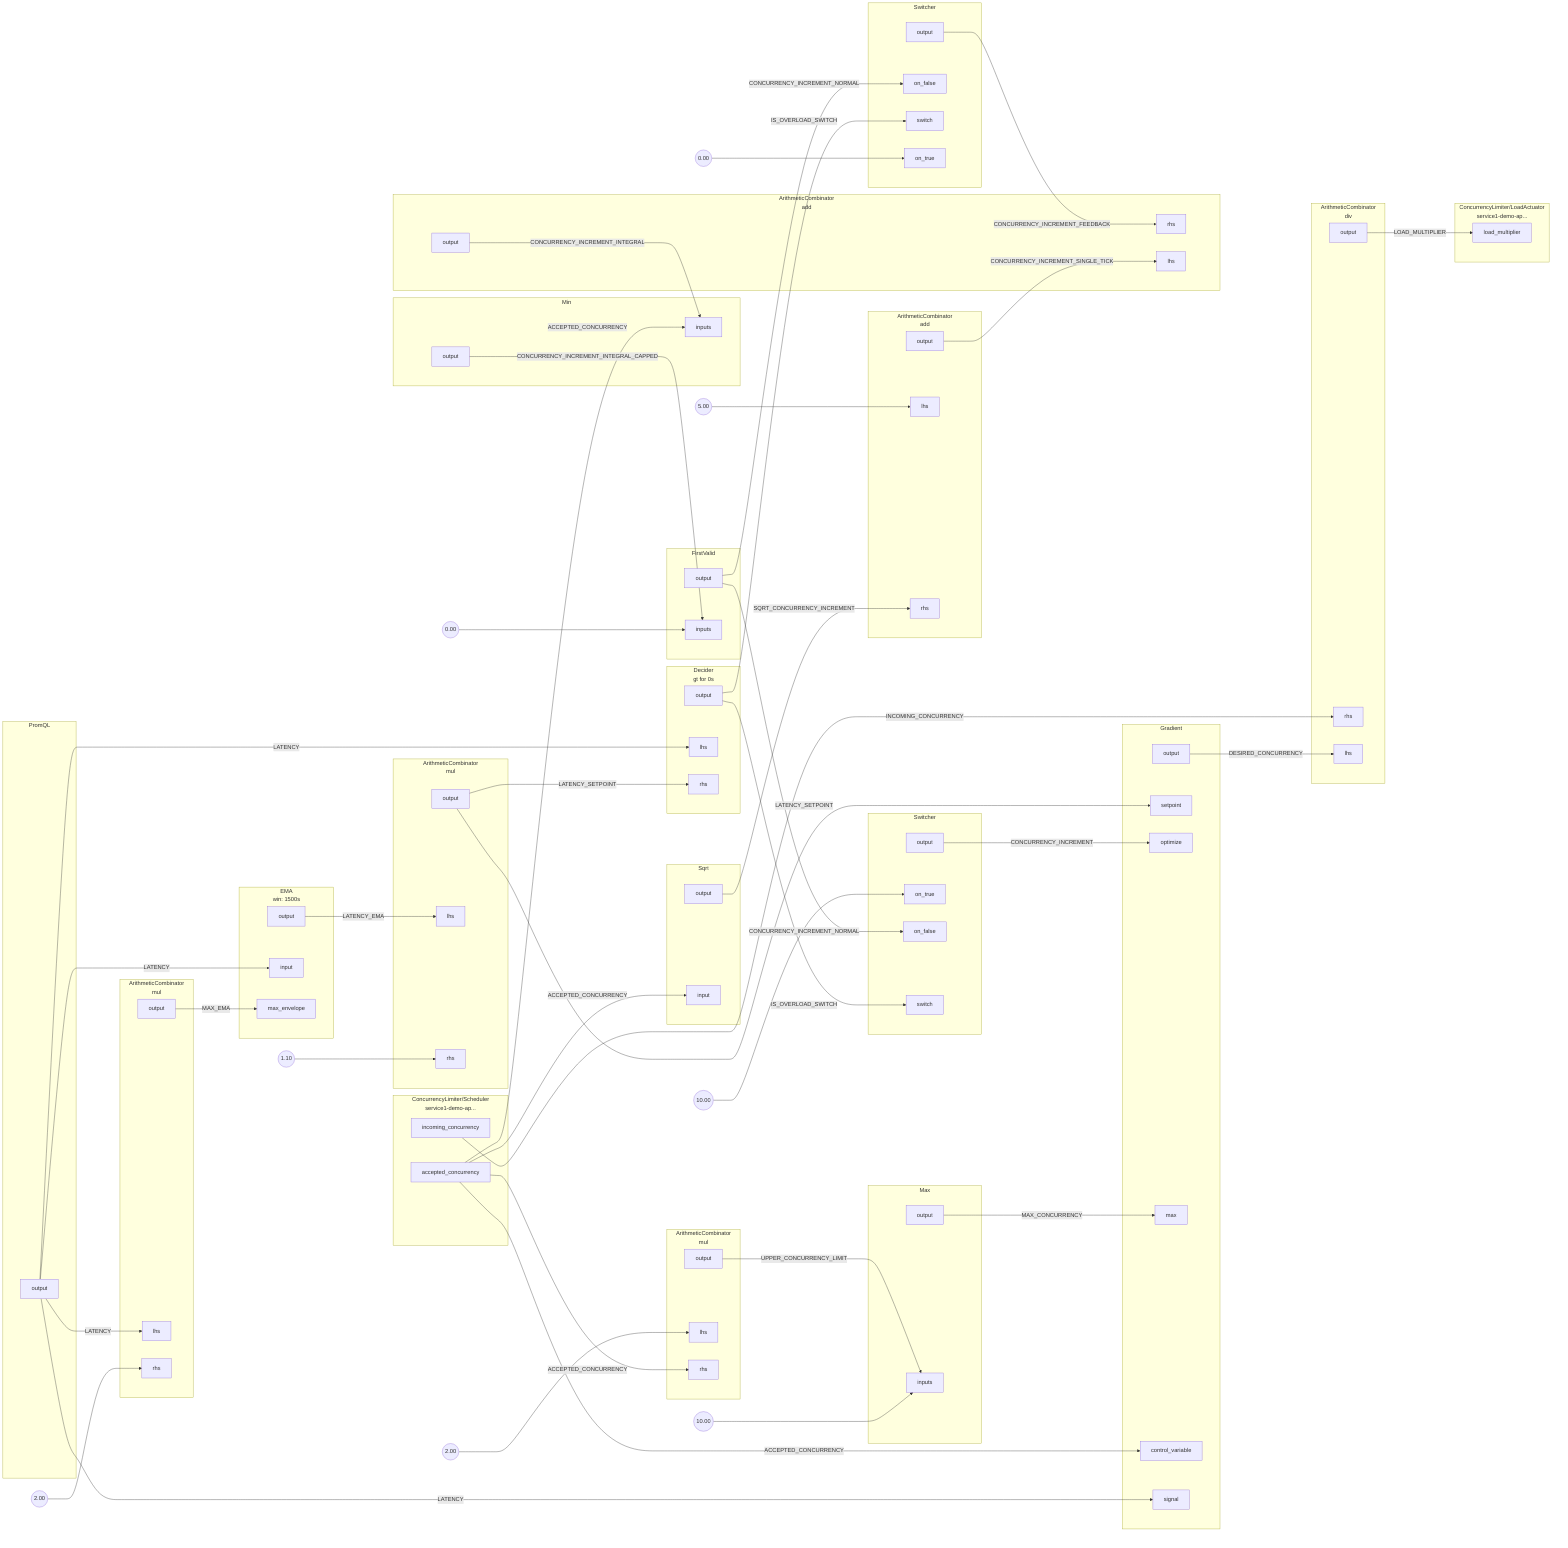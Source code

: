 flowchart LR
subgraph 0[<center>ArithmeticCombinator<br/>mul</center>]
subgraph 0_inports[ ]
style 0_inports fill:none,stroke:none
0lhs[lhs]
0rhs[rhs]
end
subgraph 0_outports[ ]
style 0_outports fill:none,stroke:none
0output[output]
end
end
FakeConstant0((2.00))
FakeConstant0 --> 0rhs
subgraph 1[<center>ArithmeticCombinator<br/>mul</center>]
subgraph 1_inports[ ]
style 1_inports fill:none,stroke:none
1lhs[lhs]
1rhs[rhs]
end
subgraph 1_outports[ ]
style 1_outports fill:none,stroke:none
1output[output]
end
end
FakeConstant1((1.10))
FakeConstant1 --> 1rhs
subgraph 2[<center>ArithmeticCombinator<br/>div</center>]
subgraph 2_inports[ ]
style 2_inports fill:none,stroke:none
2rhs[rhs]
2lhs[lhs]
end
subgraph 2_outports[ ]
style 2_outports fill:none,stroke:none
2output[output]
end
end
subgraph 3[<center>ArithmeticCombinator<br/>mul</center>]
subgraph 3_inports[ ]
style 3_inports fill:none,stroke:none
3lhs[lhs]
3rhs[rhs]
end
subgraph 3_outports[ ]
style 3_outports fill:none,stroke:none
3output[output]
end
end
FakeConstant2((2.00))
FakeConstant2 --> 3lhs
subgraph 4[<center>ArithmeticCombinator<br/>add</center>]
subgraph 4_inports[ ]
style 4_inports fill:none,stroke:none
4lhs[lhs]
4rhs[rhs]
end
subgraph 4_outports[ ]
style 4_outports fill:none,stroke:none
4output[output]
end
end
FakeConstant3((5.00))
FakeConstant3 --> 4lhs
subgraph 5[<center>ArithmeticCombinator<br/>add</center>]
subgraph 5_inports[ ]
style 5_inports fill:none,stroke:none
5rhs[rhs]
5lhs[lhs]
end
subgraph 5_outports[ ]
style 5_outports fill:none,stroke:none
5output[output]
end
end
subgraph 6[Min]
subgraph 6_inports[ ]
style 6_inports fill:none,stroke:none
6inputs[inputs]
6inputs[inputs]
end
subgraph 6_outports[ ]
style 6_outports fill:none,stroke:none
6output[output]
end
end
subgraph 7[FirstValid]
subgraph 7_inports[ ]
style 7_inports fill:none,stroke:none
7inputs[inputs]
7inputs[inputs]
end
subgraph 7_outports[ ]
style 7_outports fill:none,stroke:none
7output[output]
end
end
FakeConstant4((0.00))
FakeConstant4 --> 7inputs
subgraph 8[Max]
subgraph 8_inports[ ]
style 8_inports fill:none,stroke:none
8inputs[inputs]
8inputs[inputs]
end
subgraph 8_outports[ ]
style 8_outports fill:none,stroke:none
8output[output]
end
end
FakeConstant5((10.00))
FakeConstant5 --> 8inputs
subgraph 9[Sqrt]
subgraph 9_inports[ ]
style 9_inports fill:none,stroke:none
9input[input]
end
subgraph 9_outports[ ]
style 9_outports fill:none,stroke:none
9output[output]
end
end
subgraph 10[PromQL]
subgraph 10_outports[ ]
style 10_outports fill:none,stroke:none
10output[output]
end
end
subgraph 11[<center>EMA<br/>win: 1500s</center>]
subgraph 11_inports[ ]
style 11_inports fill:none,stroke:none
11input[input]
11max_envelope[max_envelope]
end
subgraph 11_outports[ ]
style 11_outports fill:none,stroke:none
11output[output]
end
end
subgraph 12[Gradient]
subgraph 12_inports[ ]
style 12_inports fill:none,stroke:none
12setpoint[setpoint]
12optimize[optimize]
12max[max]
12control_variable[control_variable]
12signal[signal]
end
subgraph 12_outports[ ]
style 12_outports fill:none,stroke:none
12output[output]
end
end
subgraph 13.Scheduler[<center>ConcurrencyLimiter/Scheduler<br/>service1-demo-ap...</center>]
subgraph 13.Scheduler_outports[ ]
style 13.Scheduler_outports fill:none,stroke:none
13.Scheduleraccepted_concurrency[accepted_concurrency]
13.Schedulerincoming_concurrency[incoming_concurrency]
end
end
subgraph 13.LoadActuator[<center>ConcurrencyLimiter/LoadActuator<br/>service1-demo-ap...</center>]
subgraph 13.LoadActuator_inports[ ]
style 13.LoadActuator_inports fill:none,stroke:none
13.LoadActuatorload_multiplier[load_multiplier]
end
end
subgraph 16[Switcher]
subgraph 16_inports[ ]
style 16_inports fill:none,stroke:none
16on_false[on_false]
16switch[switch]
16on_true[on_true]
end
subgraph 16_outports[ ]
style 16_outports fill:none,stroke:none
16output[output]
end
end
FakeConstant6((0.00))
FakeConstant6 --> 16on_true
subgraph 15[Switcher]
subgraph 15_inports[ ]
style 15_inports fill:none,stroke:none
15on_true[on_true]
15on_false[on_false]
15switch[switch]
end
subgraph 15_outports[ ]
style 15_outports fill:none,stroke:none
15output[output]
end
end
FakeConstant7((10.00))
FakeConstant7 --> 15on_true
subgraph 14[<center>Decider<br/>gt for 0s</center>]
subgraph 14_inports[ ]
style 14_inports fill:none,stroke:none
14lhs[lhs]
14rhs[rhs]
end
subgraph 14_outports[ ]
style 14_outports fill:none,stroke:none
14output[output]
end
end
14output --> |IS_OVERLOAD_SWITCH| 15switch
14output --> |IS_OVERLOAD_SWITCH| 16switch
1output --> |LATENCY_SETPOINT| 12setpoint
1output --> |LATENCY_SETPOINT| 14rhs
2output --> |LOAD_MULTIPLIER| 13.LoadActuatorload_multiplier
3output --> |UPPER_CONCURRENCY_LIMIT| 8inputs
4output --> |CONCURRENCY_INCREMENT_SINGLE_TICK| 5lhs
10output --> |LATENCY| 0lhs
10output --> |LATENCY| 11input
10output --> |LATENCY| 12signal
10output --> |LATENCY| 14lhs
12output --> |DESIRED_CONCURRENCY| 2lhs
13.Scheduleraccepted_concurrency --> |ACCEPTED_CONCURRENCY| 3rhs
13.Scheduleraccepted_concurrency --> |ACCEPTED_CONCURRENCY| 6inputs
13.Scheduleraccepted_concurrency --> |ACCEPTED_CONCURRENCY| 9input
13.Scheduleraccepted_concurrency --> |ACCEPTED_CONCURRENCY| 12control_variable
15output --> |CONCURRENCY_INCREMENT| 12optimize
11output --> |LATENCY_EMA| 1lhs
13.Schedulerincoming_concurrency --> |INCOMING_CONCURRENCY| 2rhs
16output --> |CONCURRENCY_INCREMENT_FEEDBACK| 5rhs
0output --> |MAX_EMA| 11max_envelope
5output --> |CONCURRENCY_INCREMENT_INTEGRAL| 6inputs
6output --> |CONCURRENCY_INCREMENT_INTEGRAL_CAPPED| 7inputs
7output --> |CONCURRENCY_INCREMENT_NORMAL| 15on_false
7output --> |CONCURRENCY_INCREMENT_NORMAL| 16on_false
8output --> |MAX_CONCURRENCY| 12max
9output --> |SQRT_CONCURRENCY_INCREMENT| 4rhs